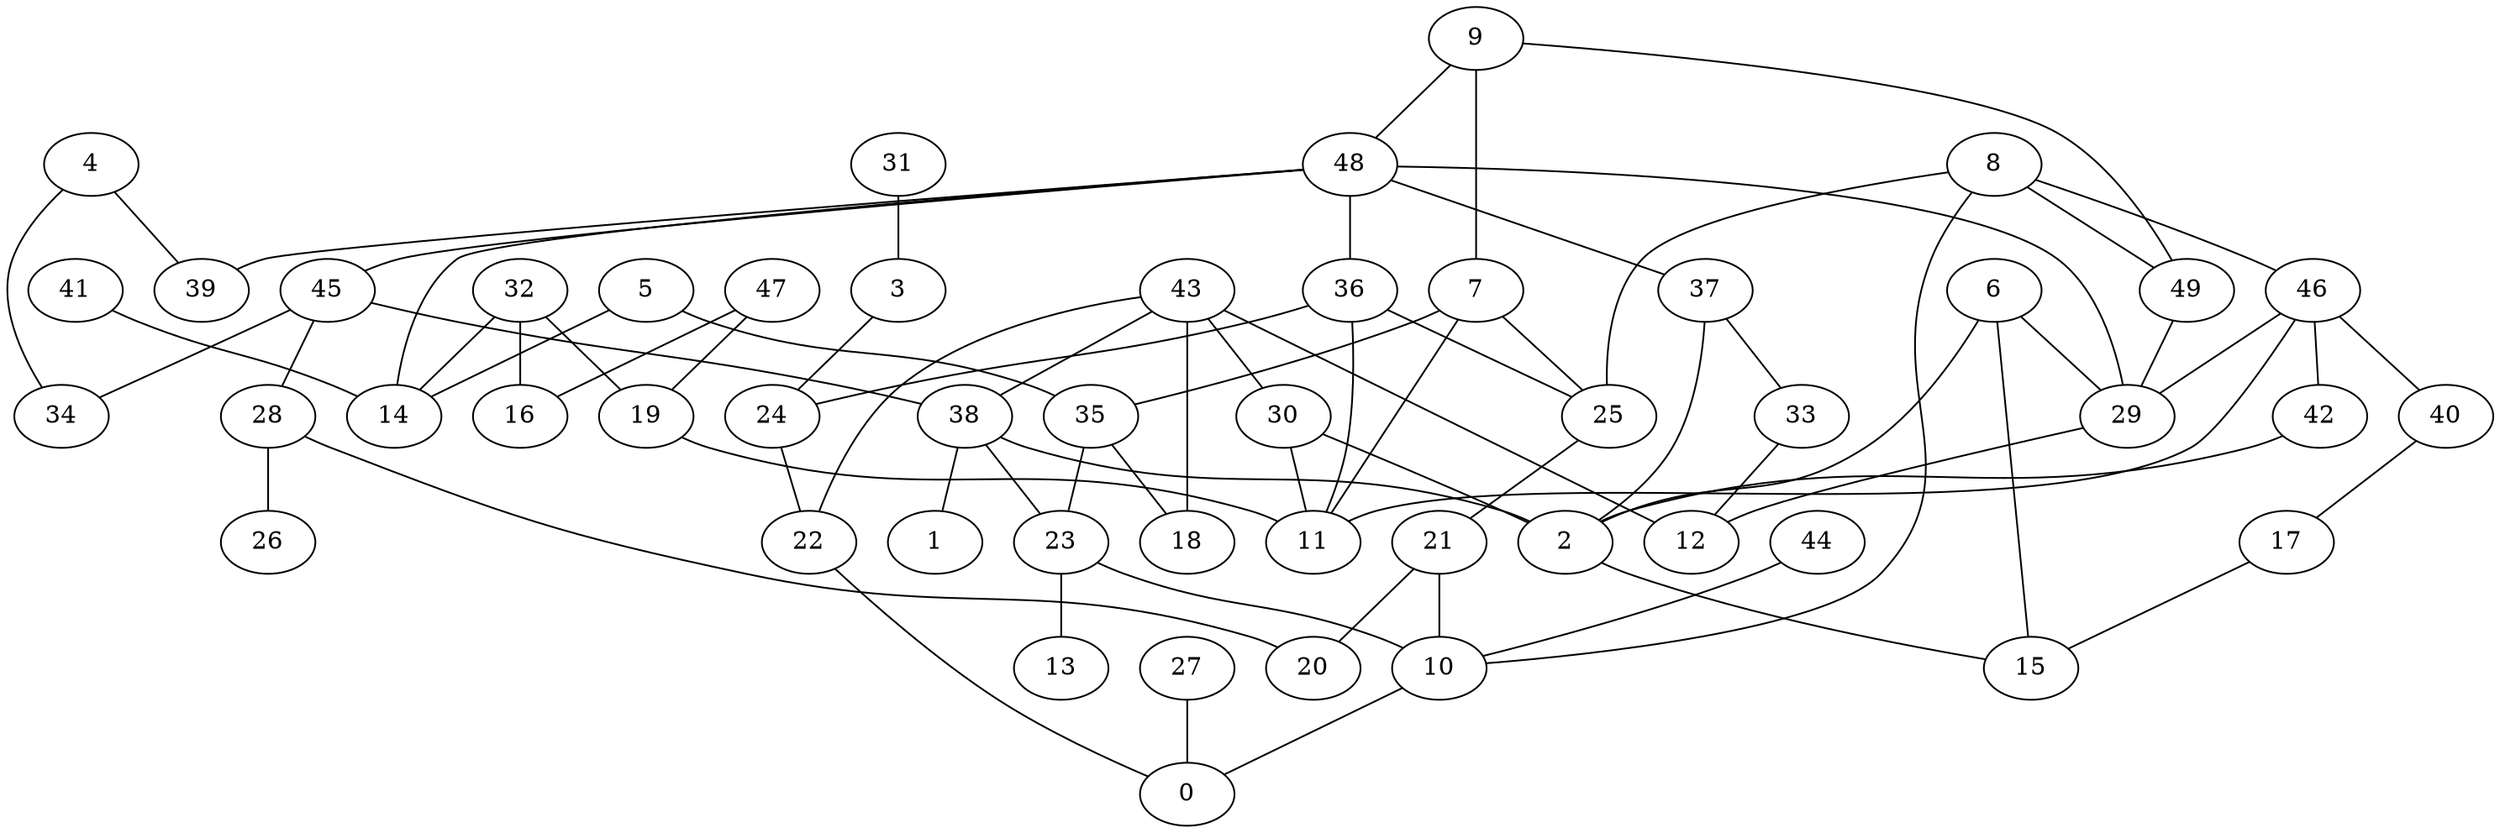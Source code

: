 digraph GG_graph {

subgraph G_graph {
edge [color = black]
"5" -> "14" [dir = none]
"31" -> "3" [dir = none]
"22" -> "0" [dir = none]
"8" -> "10" [dir = none]
"44" -> "10" [dir = none]
"43" -> "38" [dir = none]
"47" -> "16" [dir = none]
"47" -> "19" [dir = none]
"4" -> "34" [dir = none]
"48" -> "39" [dir = none]
"48" -> "14" [dir = none]
"48" -> "36" [dir = none]
"48" -> "37" [dir = none]
"48" -> "45" [dir = none]
"37" -> "33" [dir = none]
"32" -> "19" [dir = none]
"41" -> "14" [dir = none]
"28" -> "20" [dir = none]
"28" -> "26" [dir = none]
"46" -> "42" [dir = none]
"46" -> "29" [dir = none]
"46" -> "40" [dir = none]
"46" -> "11" [dir = none]
"10" -> "0" [dir = none]
"38" -> "1" [dir = none]
"38" -> "23" [dir = none]
"38" -> "2" [dir = none]
"19" -> "11" [dir = none]
"27" -> "0" [dir = none]
"35" -> "18" [dir = none]
"35" -> "23" [dir = none]
"30" -> "11" [dir = none]
"6" -> "2" [dir = none]
"3" -> "24" [dir = none]
"45" -> "28" [dir = none]
"45" -> "38" [dir = none]
"45" -> "34" [dir = none]
"2" -> "15" [dir = none]
"9" -> "7" [dir = none]
"9" -> "49" [dir = none]
"9" -> "48" [dir = none]
"36" -> "25" [dir = none]
"36" -> "24" [dir = none]
"36" -> "11" [dir = none]
"17" -> "15" [dir = none]
"33" -> "12" [dir = none]
"23" -> "13" [dir = none]
"23" -> "10" [dir = none]
"21" -> "10" [dir = none]
"4" -> "39" [dir = none]
"8" -> "49" [dir = none]
"43" -> "18" [dir = none]
"6" -> "15" [dir = none]
"43" -> "12" [dir = none]
"8" -> "46" [dir = none]
"32" -> "16" [dir = none]
"42" -> "2" [dir = none]
"21" -> "20" [dir = none]
"7" -> "25" [dir = none]
"30" -> "2" [dir = none]
"29" -> "12" [dir = none]
"7" -> "35" [dir = none]
"7" -> "11" [dir = none]
"5" -> "35" [dir = none]
"43" -> "30" [dir = none]
"40" -> "17" [dir = none]
"25" -> "21" [dir = none]
"37" -> "2" [dir = none]
"48" -> "29" [dir = none]
"43" -> "22" [dir = none]
"8" -> "25" [dir = none]
"6" -> "29" [dir = none]
"32" -> "14" [dir = none]
"24" -> "22" [dir = none]
"49" -> "29" [dir = none]
}

}
